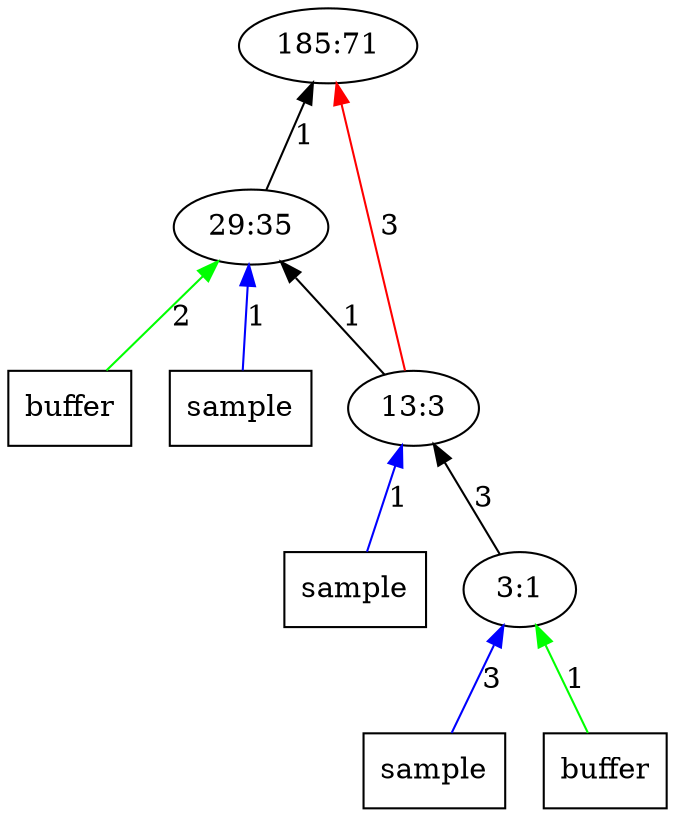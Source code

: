digraph Tree{
	rankdir="BT"
	1 [label = "185:71"];
	2 -> 1 [label = "1", color = "black"];
	x22 -> 2 [label = "2", color = "green"];
	x22 [label = "buffer", shape = "box"];
	x21 -> 2 [label = "1", color = "blue"];
	x21 [label = "sample", shape = "box"];
	2 [label = "29:35"];
	3 -> 2 [label = "1", color = "black"];
	3 -> 1 [label = "3", color = "red"];
	x31 -> 3 [label = "1", color = "blue"];
	x31 [label = "sample", shape = "box"];
	3 [label = "13:3"];
	4 -> 3 [label = "3", color = "black"];
	x41 -> 4 [label = "3", color = "blue"];
	x41 [label = "sample", shape = "box"];
	x42 -> 4 [label = "1", color = "green"];
	x42 [label = "buffer", shape = "box"];
	4 [label = "3:1"];
}

